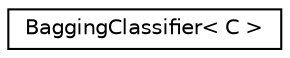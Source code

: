 digraph "Graphical Class Hierarchy"
{
  edge [fontname="Helvetica",fontsize="10",labelfontname="Helvetica",labelfontsize="10"];
  node [fontname="Helvetica",fontsize="10",shape=record];
  rankdir="LR";
  Node1 [label="BaggingClassifier\< C \>",height=0.2,width=0.4,color="black", fillcolor="white", style="filled",URL="$classBaggingClassifier.html"];
}
